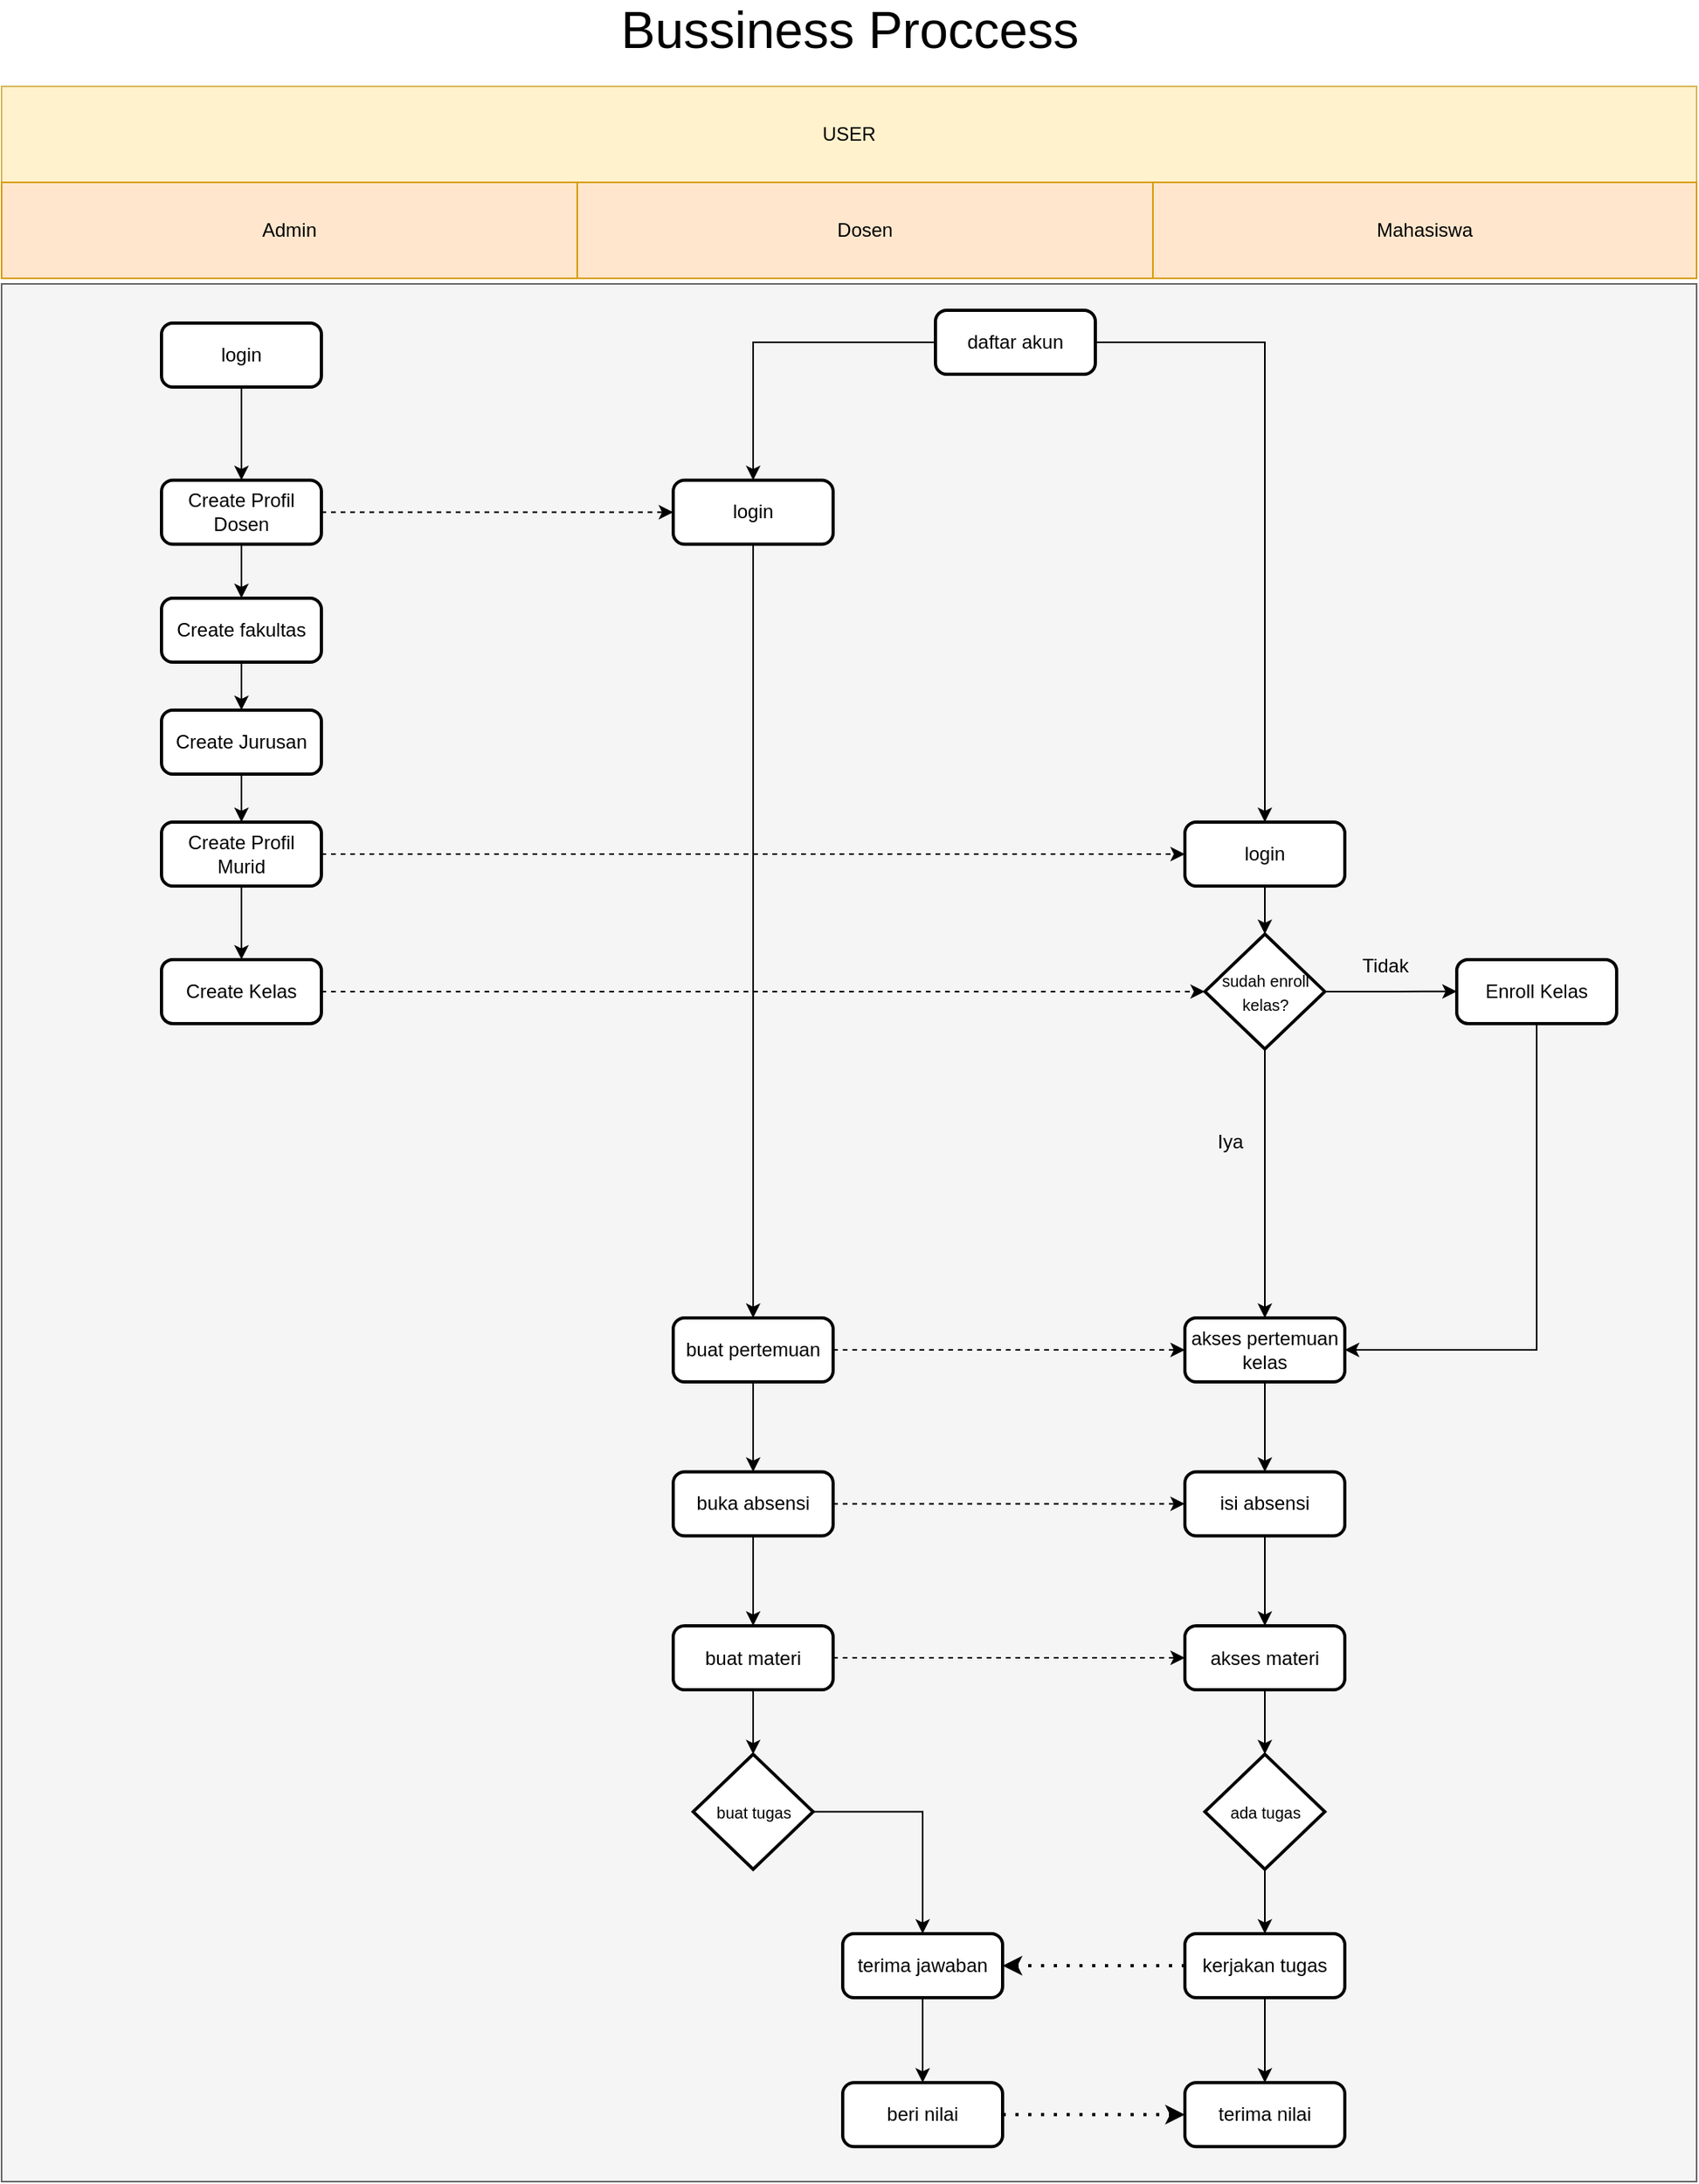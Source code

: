 <mxfile version="18.0.8" type="device"><diagram id="6I0OCvxSQrVGMHxT2VVA" name="Page-1"><mxGraphModel dx="1226" dy="58" grid="1" gridSize="10" guides="1" tooltips="1" connect="1" arrows="1" fold="1" page="1" pageScale="1" pageWidth="850" pageHeight="1100" math="0" shadow="0"><root><mxCell id="0"/><mxCell id="1" parent="0"/><mxCell id="AJDDpx3dmxY4bi6hgzIs-28" value="" style="edgeStyle=orthogonalEdgeStyle;rounded=0;orthogonalLoop=1;jettySize=auto;html=1;" parent="1" edge="1"><mxGeometry relative="1" as="geometry"><mxPoint x="375" y="1040" as="sourcePoint"/></mxGeometry></mxCell><mxCell id="AJDDpx3dmxY4bi6hgzIs-30" style="edgeStyle=orthogonalEdgeStyle;rounded=0;orthogonalLoop=1;jettySize=auto;html=1;entryX=0.5;entryY=1;entryDx=0;entryDy=0;" parent="1" edge="1"><mxGeometry relative="1" as="geometry"><mxPoint x="955" y="1247.5" as="sourcePoint"/></mxGeometry></mxCell><mxCell id="AJDDpx3dmxY4bi6hgzIs-32" value="" style="edgeStyle=orthogonalEdgeStyle;rounded=0;orthogonalLoop=1;jettySize=auto;html=1;" parent="1" edge="1"><mxGeometry relative="1" as="geometry"><mxPoint x="575" y="1040" as="sourcePoint"/></mxGeometry></mxCell><mxCell id="AJDDpx3dmxY4bi6hgzIs-35" style="edgeStyle=orthogonalEdgeStyle;rounded=0;orthogonalLoop=1;jettySize=auto;html=1;entryX=0;entryY=0.5;entryDx=0;entryDy=0;" parent="1" edge="1"><mxGeometry relative="1" as="geometry"><mxPoint x="780" y="1277.5" as="sourcePoint"/></mxGeometry></mxCell><mxCell id="N7YEDIryyaq5ir7LTMTj-58" value="&lt;font style=&quot;font-size: 32px;&quot;&gt;Bussiness Proccess&lt;/font&gt;" style="text;html=1;align=center;verticalAlign=middle;resizable=0;points=[];autosize=1;strokeColor=none;fillColor=none;" vertex="1" parent="1"><mxGeometry x="1560" y="1180" width="300" height="30" as="geometry"/></mxCell><mxCell id="N7YEDIryyaq5ir7LTMTj-121" value="" style="group" vertex="1" connectable="0" parent="1"><mxGeometry x="1180" y="1230" width="1060" height="1310" as="geometry"/></mxCell><mxCell id="N7YEDIryyaq5ir7LTMTj-59" value="" style="group" vertex="1" connectable="0" parent="N7YEDIryyaq5ir7LTMTj-121"><mxGeometry width="1060" height="120" as="geometry"/></mxCell><mxCell id="N7YEDIryyaq5ir7LTMTj-60" value="USER" style="rounded=0;whiteSpace=wrap;html=1;fillColor=#fff2cc;strokeColor=#d6b656;" vertex="1" parent="N7YEDIryyaq5ir7LTMTj-59"><mxGeometry width="1060" height="60" as="geometry"/></mxCell><mxCell id="N7YEDIryyaq5ir7LTMTj-61" value="Admin" style="rounded=0;whiteSpace=wrap;html=1;fillColor=#ffe6cc;strokeColor=#d79b00;" vertex="1" parent="N7YEDIryyaq5ir7LTMTj-59"><mxGeometry y="60" width="360" height="60" as="geometry"/></mxCell><mxCell id="N7YEDIryyaq5ir7LTMTj-62" value="Dosen" style="rounded=0;whiteSpace=wrap;html=1;fillColor=#ffe6cc;strokeColor=#d79b00;" vertex="1" parent="N7YEDIryyaq5ir7LTMTj-59"><mxGeometry x="360" y="60" width="360" height="60" as="geometry"/></mxCell><mxCell id="N7YEDIryyaq5ir7LTMTj-63" value="Mahasiswa" style="rounded=0;whiteSpace=wrap;html=1;fillColor=#ffe6cc;strokeColor=#d79b00;" vertex="1" parent="N7YEDIryyaq5ir7LTMTj-59"><mxGeometry x="720" y="60" width="340" height="60" as="geometry"/></mxCell><mxCell id="N7YEDIryyaq5ir7LTMTj-64" value="" style="group" vertex="1" connectable="0" parent="N7YEDIryyaq5ir7LTMTj-121"><mxGeometry y="123.5" width="1060" height="1186.5" as="geometry"/></mxCell><mxCell id="N7YEDIryyaq5ir7LTMTj-65" value="" style="rounded=0;whiteSpace=wrap;html=1;fillColor=#f5f5f5;fontColor=#333333;strokeColor=#666666;" vertex="1" parent="N7YEDIryyaq5ir7LTMTj-64"><mxGeometry width="1060" height="1186.5" as="geometry"/></mxCell><mxCell id="N7YEDIryyaq5ir7LTMTj-66" value="&lt;font style=&quot;font-size: 12px&quot;&gt;Create Profil Dosen&lt;/font&gt;" style="rounded=1;whiteSpace=wrap;html=1;absoluteArcSize=1;arcSize=14;strokeWidth=2;fontSize=10;perimeterSpacing=0;" vertex="1" parent="N7YEDIryyaq5ir7LTMTj-64"><mxGeometry x="100" y="122.75" width="100" height="40" as="geometry"/></mxCell><mxCell id="N7YEDIryyaq5ir7LTMTj-67" value="&lt;span style=&quot;font-size: 10px&quot;&gt;sudah enroll kelas?&lt;/span&gt;" style="strokeWidth=2;html=1;shape=mxgraph.flowchart.decision;whiteSpace=wrap;fontSize=12;" vertex="1" parent="N7YEDIryyaq5ir7LTMTj-64"><mxGeometry x="752.5" y="406.5" width="75" height="71.88" as="geometry"/></mxCell><mxCell id="N7YEDIryyaq5ir7LTMTj-68" value="&lt;span style=&quot;font-size: 12px&quot;&gt;akses pertemuan kelas&lt;/span&gt;" style="rounded=1;whiteSpace=wrap;html=1;absoluteArcSize=1;arcSize=14;strokeWidth=2;fontSize=10;" vertex="1" parent="N7YEDIryyaq5ir7LTMTj-64"><mxGeometry x="740" y="646.5" width="100" height="40" as="geometry"/></mxCell><mxCell id="N7YEDIryyaq5ir7LTMTj-69" style="edgeStyle=orthogonalEdgeStyle;rounded=0;orthogonalLoop=1;jettySize=auto;html=1;fontSize=10;" edge="1" parent="N7YEDIryyaq5ir7LTMTj-64" source="N7YEDIryyaq5ir7LTMTj-67" target="N7YEDIryyaq5ir7LTMTj-68"><mxGeometry relative="1" as="geometry"/></mxCell><mxCell id="N7YEDIryyaq5ir7LTMTj-70" value="&lt;span style=&quot;font-size: 12px&quot;&gt;isi absensi&lt;/span&gt;" style="rounded=1;whiteSpace=wrap;html=1;absoluteArcSize=1;arcSize=14;strokeWidth=2;fontSize=10;" vertex="1" parent="N7YEDIryyaq5ir7LTMTj-64"><mxGeometry x="740" y="742.74" width="100" height="40" as="geometry"/></mxCell><mxCell id="N7YEDIryyaq5ir7LTMTj-71" style="edgeStyle=orthogonalEdgeStyle;rounded=0;orthogonalLoop=1;jettySize=auto;html=1;entryX=0.5;entryY=0;entryDx=0;entryDy=0;fontSize=10;" edge="1" parent="N7YEDIryyaq5ir7LTMTj-64" source="N7YEDIryyaq5ir7LTMTj-68" target="N7YEDIryyaq5ir7LTMTj-70"><mxGeometry relative="1" as="geometry"/></mxCell><mxCell id="N7YEDIryyaq5ir7LTMTj-72" value="&lt;span style=&quot;font-size: 12px&quot;&gt;akses materi&lt;/span&gt;" style="rounded=1;whiteSpace=wrap;html=1;absoluteArcSize=1;arcSize=14;strokeWidth=2;fontSize=10;" vertex="1" parent="N7YEDIryyaq5ir7LTMTj-64"><mxGeometry x="740" y="839" width="100" height="40" as="geometry"/></mxCell><mxCell id="N7YEDIryyaq5ir7LTMTj-73" style="edgeStyle=orthogonalEdgeStyle;rounded=0;orthogonalLoop=1;jettySize=auto;html=1;entryX=0.5;entryY=0;entryDx=0;entryDy=0;fontSize=10;" edge="1" parent="N7YEDIryyaq5ir7LTMTj-64" source="N7YEDIryyaq5ir7LTMTj-70" target="N7YEDIryyaq5ir7LTMTj-72"><mxGeometry relative="1" as="geometry"/></mxCell><mxCell id="N7YEDIryyaq5ir7LTMTj-74" value="&lt;span style=&quot;font-size: 10px&quot;&gt;ada tugas&lt;/span&gt;" style="strokeWidth=2;html=1;shape=mxgraph.flowchart.decision;whiteSpace=wrap;fontSize=12;" vertex="1" parent="N7YEDIryyaq5ir7LTMTj-64"><mxGeometry x="752.5" y="919.31" width="75" height="71.88" as="geometry"/></mxCell><mxCell id="N7YEDIryyaq5ir7LTMTj-75" style="edgeStyle=orthogonalEdgeStyle;rounded=0;orthogonalLoop=1;jettySize=auto;html=1;fontSize=10;" edge="1" parent="N7YEDIryyaq5ir7LTMTj-64" source="N7YEDIryyaq5ir7LTMTj-72" target="N7YEDIryyaq5ir7LTMTj-74"><mxGeometry relative="1" as="geometry"/></mxCell><mxCell id="N7YEDIryyaq5ir7LTMTj-76" value="&lt;span style=&quot;font-size: 12px&quot;&gt;kerjakan tugas&lt;/span&gt;" style="rounded=1;whiteSpace=wrap;html=1;absoluteArcSize=1;arcSize=14;strokeWidth=2;fontSize=10;" vertex="1" parent="N7YEDIryyaq5ir7LTMTj-64"><mxGeometry x="740" y="1031.49" width="100" height="40" as="geometry"/></mxCell><mxCell id="N7YEDIryyaq5ir7LTMTj-77" style="edgeStyle=orthogonalEdgeStyle;rounded=0;orthogonalLoop=1;jettySize=auto;html=1;entryX=0.5;entryY=0;entryDx=0;entryDy=0;fontSize=10;" edge="1" parent="N7YEDIryyaq5ir7LTMTj-64" source="N7YEDIryyaq5ir7LTMTj-74" target="N7YEDIryyaq5ir7LTMTj-76"><mxGeometry relative="1" as="geometry"/></mxCell><mxCell id="N7YEDIryyaq5ir7LTMTj-78" value="&lt;span style=&quot;font-size: 12px&quot;&gt;terima nilai&lt;/span&gt;" style="rounded=1;whiteSpace=wrap;html=1;absoluteArcSize=1;arcSize=14;strokeWidth=2;fontSize=10;" vertex="1" parent="N7YEDIryyaq5ir7LTMTj-64"><mxGeometry x="740" y="1124.62" width="100" height="40" as="geometry"/></mxCell><mxCell id="N7YEDIryyaq5ir7LTMTj-79" style="edgeStyle=orthogonalEdgeStyle;rounded=0;orthogonalLoop=1;jettySize=auto;html=1;entryX=0.5;entryY=0;entryDx=0;entryDy=0;fontSize=10;" edge="1" parent="N7YEDIryyaq5ir7LTMTj-64" source="N7YEDIryyaq5ir7LTMTj-76" target="N7YEDIryyaq5ir7LTMTj-78"><mxGeometry relative="1" as="geometry"/></mxCell><mxCell id="N7YEDIryyaq5ir7LTMTj-80" style="edgeStyle=orthogonalEdgeStyle;rounded=0;orthogonalLoop=1;jettySize=auto;html=1;entryX=0;entryY=0.5;entryDx=0;entryDy=0;dashed=1;" edge="1" parent="N7YEDIryyaq5ir7LTMTj-64" source="N7YEDIryyaq5ir7LTMTj-81" target="N7YEDIryyaq5ir7LTMTj-68"><mxGeometry relative="1" as="geometry"/></mxCell><mxCell id="N7YEDIryyaq5ir7LTMTj-81" value="&lt;span style=&quot;font-size: 12px&quot;&gt;buat pertemuan&lt;/span&gt;" style="rounded=1;whiteSpace=wrap;html=1;absoluteArcSize=1;arcSize=14;strokeWidth=2;fontSize=10;" vertex="1" parent="N7YEDIryyaq5ir7LTMTj-64"><mxGeometry x="420" y="646.5" width="100" height="40" as="geometry"/></mxCell><mxCell id="N7YEDIryyaq5ir7LTMTj-82" style="edgeStyle=orthogonalEdgeStyle;rounded=0;orthogonalLoop=1;jettySize=auto;html=1;entryX=0;entryY=0.5;entryDx=0;entryDy=0;dashed=1;" edge="1" parent="N7YEDIryyaq5ir7LTMTj-64" source="N7YEDIryyaq5ir7LTMTj-83" target="N7YEDIryyaq5ir7LTMTj-70"><mxGeometry relative="1" as="geometry"/></mxCell><mxCell id="N7YEDIryyaq5ir7LTMTj-83" value="&lt;span style=&quot;font-size: 12px&quot;&gt;buka absensi&lt;/span&gt;" style="rounded=1;whiteSpace=wrap;html=1;absoluteArcSize=1;arcSize=14;strokeWidth=2;fontSize=10;" vertex="1" parent="N7YEDIryyaq5ir7LTMTj-64"><mxGeometry x="420" y="742.74" width="100" height="40" as="geometry"/></mxCell><mxCell id="N7YEDIryyaq5ir7LTMTj-84" style="edgeStyle=orthogonalEdgeStyle;rounded=0;orthogonalLoop=1;jettySize=auto;html=1;fontSize=10;" edge="1" parent="N7YEDIryyaq5ir7LTMTj-64" source="N7YEDIryyaq5ir7LTMTj-81" target="N7YEDIryyaq5ir7LTMTj-83"><mxGeometry relative="1" as="geometry"/></mxCell><mxCell id="N7YEDIryyaq5ir7LTMTj-85" style="edgeStyle=orthogonalEdgeStyle;rounded=0;orthogonalLoop=1;jettySize=auto;html=1;dashed=1;" edge="1" parent="N7YEDIryyaq5ir7LTMTj-64" source="N7YEDIryyaq5ir7LTMTj-86" target="N7YEDIryyaq5ir7LTMTj-72"><mxGeometry relative="1" as="geometry"/></mxCell><mxCell id="N7YEDIryyaq5ir7LTMTj-86" value="&lt;span style=&quot;font-size: 12px&quot;&gt;buat materi&lt;/span&gt;" style="rounded=1;whiteSpace=wrap;html=1;absoluteArcSize=1;arcSize=14;strokeWidth=2;fontSize=10;" vertex="1" parent="N7YEDIryyaq5ir7LTMTj-64"><mxGeometry x="420" y="839" width="100" height="40" as="geometry"/></mxCell><mxCell id="N7YEDIryyaq5ir7LTMTj-87" style="edgeStyle=orthogonalEdgeStyle;rounded=0;orthogonalLoop=1;jettySize=auto;html=1;fontSize=10;" edge="1" parent="N7YEDIryyaq5ir7LTMTj-64" source="N7YEDIryyaq5ir7LTMTj-83" target="N7YEDIryyaq5ir7LTMTj-86"><mxGeometry relative="1" as="geometry"/></mxCell><mxCell id="N7YEDIryyaq5ir7LTMTj-88" value="&lt;span style=&quot;font-size: 10px&quot;&gt;buat tugas&lt;/span&gt;" style="strokeWidth=2;html=1;shape=mxgraph.flowchart.decision;whiteSpace=wrap;fontSize=12;" vertex="1" parent="N7YEDIryyaq5ir7LTMTj-64"><mxGeometry x="432.5" y="919.31" width="75" height="71.88" as="geometry"/></mxCell><mxCell id="N7YEDIryyaq5ir7LTMTj-89" style="edgeStyle=orthogonalEdgeStyle;rounded=0;orthogonalLoop=1;jettySize=auto;html=1;fontSize=10;" edge="1" parent="N7YEDIryyaq5ir7LTMTj-64" source="N7YEDIryyaq5ir7LTMTj-86" target="N7YEDIryyaq5ir7LTMTj-88"><mxGeometry relative="1" as="geometry"/></mxCell><mxCell id="N7YEDIryyaq5ir7LTMTj-90" value="&lt;span style=&quot;font-size: 12px&quot;&gt;terima jawaban&lt;/span&gt;" style="rounded=1;whiteSpace=wrap;html=1;absoluteArcSize=1;arcSize=14;strokeWidth=2;fontSize=10;" vertex="1" parent="N7YEDIryyaq5ir7LTMTj-64"><mxGeometry x="526" y="1031.49" width="100" height="40" as="geometry"/></mxCell><mxCell id="N7YEDIryyaq5ir7LTMTj-91" style="edgeStyle=orthogonalEdgeStyle;rounded=0;orthogonalLoop=1;jettySize=auto;html=1;fontSize=10;" edge="1" parent="N7YEDIryyaq5ir7LTMTj-64" source="N7YEDIryyaq5ir7LTMTj-88" target="N7YEDIryyaq5ir7LTMTj-90"><mxGeometry relative="1" as="geometry"/></mxCell><mxCell id="N7YEDIryyaq5ir7LTMTj-92" value="&lt;span style=&quot;font-size: 12px&quot;&gt;beri nilai&lt;/span&gt;" style="rounded=1;whiteSpace=wrap;html=1;absoluteArcSize=1;arcSize=14;strokeWidth=2;fontSize=10;" vertex="1" parent="N7YEDIryyaq5ir7LTMTj-64"><mxGeometry x="526" y="1124.62" width="100" height="40" as="geometry"/></mxCell><mxCell id="N7YEDIryyaq5ir7LTMTj-93" style="edgeStyle=orthogonalEdgeStyle;rounded=0;orthogonalLoop=1;jettySize=auto;html=1;fontSize=10;" edge="1" parent="N7YEDIryyaq5ir7LTMTj-64" source="N7YEDIryyaq5ir7LTMTj-90" target="N7YEDIryyaq5ir7LTMTj-92"><mxGeometry relative="1" as="geometry"/></mxCell><mxCell id="N7YEDIryyaq5ir7LTMTj-94" value="&lt;font style=&quot;font-size: 12px&quot;&gt;daftar akun&lt;/font&gt;" style="rounded=1;whiteSpace=wrap;html=1;absoluteArcSize=1;arcSize=14;strokeWidth=2;fontSize=10;" vertex="1" parent="N7YEDIryyaq5ir7LTMTj-64"><mxGeometry x="584" y="16.5" width="100" height="40" as="geometry"/></mxCell><mxCell id="N7YEDIryyaq5ir7LTMTj-95" style="edgeStyle=orthogonalEdgeStyle;rounded=0;orthogonalLoop=1;jettySize=auto;html=1;entryX=0.5;entryY=0;entryDx=0;entryDy=0;entryPerimeter=0;" edge="1" parent="N7YEDIryyaq5ir7LTMTj-64" source="N7YEDIryyaq5ir7LTMTj-96" target="N7YEDIryyaq5ir7LTMTj-67"><mxGeometry relative="1" as="geometry"/></mxCell><mxCell id="N7YEDIryyaq5ir7LTMTj-96" value="&lt;font style=&quot;font-size: 12px&quot;&gt;login&lt;/font&gt;" style="rounded=1;whiteSpace=wrap;html=1;absoluteArcSize=1;arcSize=14;strokeWidth=2;fontSize=10;" vertex="1" parent="N7YEDIryyaq5ir7LTMTj-64"><mxGeometry x="740" y="336.5" width="100" height="40" as="geometry"/></mxCell><mxCell id="N7YEDIryyaq5ir7LTMTj-97" style="edgeStyle=orthogonalEdgeStyle;rounded=0;orthogonalLoop=1;jettySize=auto;html=1;entryX=0.5;entryY=0;entryDx=0;entryDy=0;fontSize=10;" edge="1" parent="N7YEDIryyaq5ir7LTMTj-64" source="N7YEDIryyaq5ir7LTMTj-94" target="N7YEDIryyaq5ir7LTMTj-96"><mxGeometry relative="1" as="geometry"/></mxCell><mxCell id="N7YEDIryyaq5ir7LTMTj-98" value="" style="endArrow=classic;dashed=1;html=1;dashPattern=1 3;strokeWidth=2;rounded=0;fontSize=10;exitX=0;exitY=0.5;exitDx=0;exitDy=0;endFill=1;entryX=1;entryY=0.5;entryDx=0;entryDy=0;" edge="1" parent="N7YEDIryyaq5ir7LTMTj-64" source="N7YEDIryyaq5ir7LTMTj-76" target="N7YEDIryyaq5ir7LTMTj-90"><mxGeometry width="50" height="50" relative="1" as="geometry"><mxPoint x="790" y="1022.74" as="sourcePoint"/><mxPoint x="930" y="1102.74" as="targetPoint"/></mxGeometry></mxCell><mxCell id="N7YEDIryyaq5ir7LTMTj-99" value="" style="endArrow=classic;dashed=1;html=1;dashPattern=1 3;strokeWidth=2;rounded=0;fontSize=10;exitX=1;exitY=0.5;exitDx=0;exitDy=0;endFill=1;entryX=0;entryY=0.5;entryDx=0;entryDy=0;" edge="1" parent="N7YEDIryyaq5ir7LTMTj-64" source="N7YEDIryyaq5ir7LTMTj-92" target="N7YEDIryyaq5ir7LTMTj-78"><mxGeometry width="50" height="50" relative="1" as="geometry"><mxPoint x="1130" y="1061.49" as="sourcePoint"/><mxPoint x="1130" y="1147.74" as="targetPoint"/></mxGeometry></mxCell><mxCell id="N7YEDIryyaq5ir7LTMTj-100" style="edgeStyle=orthogonalEdgeStyle;rounded=0;orthogonalLoop=1;jettySize=auto;html=1;fontSize=10;endArrow=classic;endFill=1;" edge="1" parent="N7YEDIryyaq5ir7LTMTj-64" source="N7YEDIryyaq5ir7LTMTj-101" target="N7YEDIryyaq5ir7LTMTj-66"><mxGeometry relative="1" as="geometry"/></mxCell><mxCell id="N7YEDIryyaq5ir7LTMTj-101" value="&lt;font style=&quot;font-size: 12px&quot;&gt;login&lt;/font&gt;" style="rounded=1;whiteSpace=wrap;html=1;absoluteArcSize=1;arcSize=14;strokeWidth=2;fontSize=10;" vertex="1" parent="N7YEDIryyaq5ir7LTMTj-64"><mxGeometry x="100" y="24.5" width="100" height="40" as="geometry"/></mxCell><mxCell id="N7YEDIryyaq5ir7LTMTj-102" value="&lt;span style=&quot;font-size: 12px;&quot;&gt;Create fakultas&lt;/span&gt;" style="rounded=1;whiteSpace=wrap;html=1;absoluteArcSize=1;arcSize=14;strokeWidth=2;fontSize=10;perimeterSpacing=0;" vertex="1" parent="N7YEDIryyaq5ir7LTMTj-64"><mxGeometry x="100" y="196.5" width="100" height="40" as="geometry"/></mxCell><mxCell id="N7YEDIryyaq5ir7LTMTj-103" style="edgeStyle=orthogonalEdgeStyle;rounded=0;orthogonalLoop=1;jettySize=auto;html=1;" edge="1" parent="N7YEDIryyaq5ir7LTMTj-64" source="N7YEDIryyaq5ir7LTMTj-66" target="N7YEDIryyaq5ir7LTMTj-102"><mxGeometry relative="1" as="geometry"/></mxCell><mxCell id="N7YEDIryyaq5ir7LTMTj-104" value="&lt;span style=&quot;font-size: 12px;&quot;&gt;Create Jurusan&lt;/span&gt;" style="rounded=1;whiteSpace=wrap;html=1;absoluteArcSize=1;arcSize=14;strokeWidth=2;fontSize=10;perimeterSpacing=0;" vertex="1" parent="N7YEDIryyaq5ir7LTMTj-64"><mxGeometry x="100" y="266.5" width="100" height="40" as="geometry"/></mxCell><mxCell id="N7YEDIryyaq5ir7LTMTj-105" style="edgeStyle=orthogonalEdgeStyle;rounded=0;orthogonalLoop=1;jettySize=auto;html=1;entryX=0.5;entryY=0;entryDx=0;entryDy=0;" edge="1" parent="N7YEDIryyaq5ir7LTMTj-64" source="N7YEDIryyaq5ir7LTMTj-102" target="N7YEDIryyaq5ir7LTMTj-104"><mxGeometry relative="1" as="geometry"/></mxCell><mxCell id="N7YEDIryyaq5ir7LTMTj-106" style="edgeStyle=orthogonalEdgeStyle;rounded=0;orthogonalLoop=1;jettySize=auto;html=1;entryX=0;entryY=0.5;entryDx=0;entryDy=0;entryPerimeter=0;dashed=1;" edge="1" parent="N7YEDIryyaq5ir7LTMTj-64" source="N7YEDIryyaq5ir7LTMTj-107" target="N7YEDIryyaq5ir7LTMTj-67"><mxGeometry relative="1" as="geometry"/></mxCell><mxCell id="N7YEDIryyaq5ir7LTMTj-107" value="&lt;span style=&quot;font-size: 12px;&quot;&gt;Create Kelas&lt;/span&gt;" style="rounded=1;whiteSpace=wrap;html=1;absoluteArcSize=1;arcSize=14;strokeWidth=2;fontSize=10;perimeterSpacing=0;" vertex="1" parent="N7YEDIryyaq5ir7LTMTj-64"><mxGeometry x="100" y="422.44" width="100" height="40" as="geometry"/></mxCell><mxCell id="N7YEDIryyaq5ir7LTMTj-108" style="edgeStyle=orthogonalEdgeStyle;rounded=0;orthogonalLoop=1;jettySize=auto;html=1;entryX=0.5;entryY=0;entryDx=0;entryDy=0;" edge="1" parent="N7YEDIryyaq5ir7LTMTj-64" source="N7YEDIryyaq5ir7LTMTj-109" target="N7YEDIryyaq5ir7LTMTj-81"><mxGeometry relative="1" as="geometry"/></mxCell><mxCell id="N7YEDIryyaq5ir7LTMTj-109" value="&lt;font style=&quot;font-size: 12px&quot;&gt;login&lt;/font&gt;" style="rounded=1;whiteSpace=wrap;html=1;absoluteArcSize=1;arcSize=14;strokeWidth=2;fontSize=10;" vertex="1" parent="N7YEDIryyaq5ir7LTMTj-64"><mxGeometry x="420" y="122.75" width="100" height="40" as="geometry"/></mxCell><mxCell id="N7YEDIryyaq5ir7LTMTj-110" style="edgeStyle=orthogonalEdgeStyle;rounded=0;orthogonalLoop=1;jettySize=auto;html=1;dashed=1;" edge="1" parent="N7YEDIryyaq5ir7LTMTj-64" source="N7YEDIryyaq5ir7LTMTj-66" target="N7YEDIryyaq5ir7LTMTj-109"><mxGeometry relative="1" as="geometry"/></mxCell><mxCell id="N7YEDIryyaq5ir7LTMTj-111" style="edgeStyle=orthogonalEdgeStyle;rounded=0;orthogonalLoop=1;jettySize=auto;html=1;" edge="1" parent="N7YEDIryyaq5ir7LTMTj-64" source="N7YEDIryyaq5ir7LTMTj-94" target="N7YEDIryyaq5ir7LTMTj-109"><mxGeometry relative="1" as="geometry"/></mxCell><mxCell id="N7YEDIryyaq5ir7LTMTj-112" style="edgeStyle=orthogonalEdgeStyle;rounded=0;orthogonalLoop=1;jettySize=auto;html=1;entryX=1;entryY=0.5;entryDx=0;entryDy=0;" edge="1" parent="N7YEDIryyaq5ir7LTMTj-64" source="N7YEDIryyaq5ir7LTMTj-113" target="N7YEDIryyaq5ir7LTMTj-68"><mxGeometry relative="1" as="geometry"><Array as="points"><mxPoint x="960" y="666.5"/></Array></mxGeometry></mxCell><mxCell id="N7YEDIryyaq5ir7LTMTj-113" value="&lt;span style=&quot;font-size: 12px&quot;&gt;Enroll Kelas&lt;/span&gt;" style="rounded=1;whiteSpace=wrap;html=1;absoluteArcSize=1;arcSize=14;strokeWidth=2;fontSize=10;" vertex="1" parent="N7YEDIryyaq5ir7LTMTj-64"><mxGeometry x="910" y="422.44" width="100" height="40" as="geometry"/></mxCell><mxCell id="N7YEDIryyaq5ir7LTMTj-114" value="Iya" style="text;html=1;align=center;verticalAlign=middle;resizable=0;points=[];autosize=1;strokeColor=none;fillColor=none;" vertex="1" parent="N7YEDIryyaq5ir7LTMTj-64"><mxGeometry x="752.5" y="526.5" width="30" height="20" as="geometry"/></mxCell><mxCell id="N7YEDIryyaq5ir7LTMTj-115" value="Tidak" style="text;html=1;align=center;verticalAlign=middle;resizable=0;points=[];autosize=1;strokeColor=none;fillColor=none;" vertex="1" parent="N7YEDIryyaq5ir7LTMTj-64"><mxGeometry x="845" y="416.5" width="40" height="20" as="geometry"/></mxCell><mxCell id="N7YEDIryyaq5ir7LTMTj-116" style="edgeStyle=orthogonalEdgeStyle;rounded=0;orthogonalLoop=1;jettySize=auto;html=1;entryX=0.5;entryY=0;entryDx=0;entryDy=0;" edge="1" parent="N7YEDIryyaq5ir7LTMTj-64" source="N7YEDIryyaq5ir7LTMTj-118" target="N7YEDIryyaq5ir7LTMTj-107"><mxGeometry relative="1" as="geometry"/></mxCell><mxCell id="N7YEDIryyaq5ir7LTMTj-117" style="edgeStyle=orthogonalEdgeStyle;rounded=0;orthogonalLoop=1;jettySize=auto;html=1;dashed=1;" edge="1" parent="N7YEDIryyaq5ir7LTMTj-64" source="N7YEDIryyaq5ir7LTMTj-118" target="N7YEDIryyaq5ir7LTMTj-96"><mxGeometry relative="1" as="geometry"/></mxCell><mxCell id="N7YEDIryyaq5ir7LTMTj-118" value="&lt;span style=&quot;font-size: 12px;&quot;&gt;Create Profil Murid&lt;/span&gt;" style="rounded=1;whiteSpace=wrap;html=1;absoluteArcSize=1;arcSize=14;strokeWidth=2;fontSize=10;perimeterSpacing=0;" vertex="1" parent="N7YEDIryyaq5ir7LTMTj-64"><mxGeometry x="100" y="336.5" width="100" height="40" as="geometry"/></mxCell><mxCell id="N7YEDIryyaq5ir7LTMTj-119" style="edgeStyle=orthogonalEdgeStyle;rounded=0;orthogonalLoop=1;jettySize=auto;html=1;" edge="1" parent="N7YEDIryyaq5ir7LTMTj-64" source="N7YEDIryyaq5ir7LTMTj-67" target="N7YEDIryyaq5ir7LTMTj-113"><mxGeometry relative="1" as="geometry"/></mxCell><mxCell id="N7YEDIryyaq5ir7LTMTj-120" style="edgeStyle=orthogonalEdgeStyle;rounded=0;orthogonalLoop=1;jettySize=auto;html=1;" edge="1" parent="N7YEDIryyaq5ir7LTMTj-64" source="N7YEDIryyaq5ir7LTMTj-104" target="N7YEDIryyaq5ir7LTMTj-118"><mxGeometry relative="1" as="geometry"/></mxCell></root></mxGraphModel></diagram></mxfile>